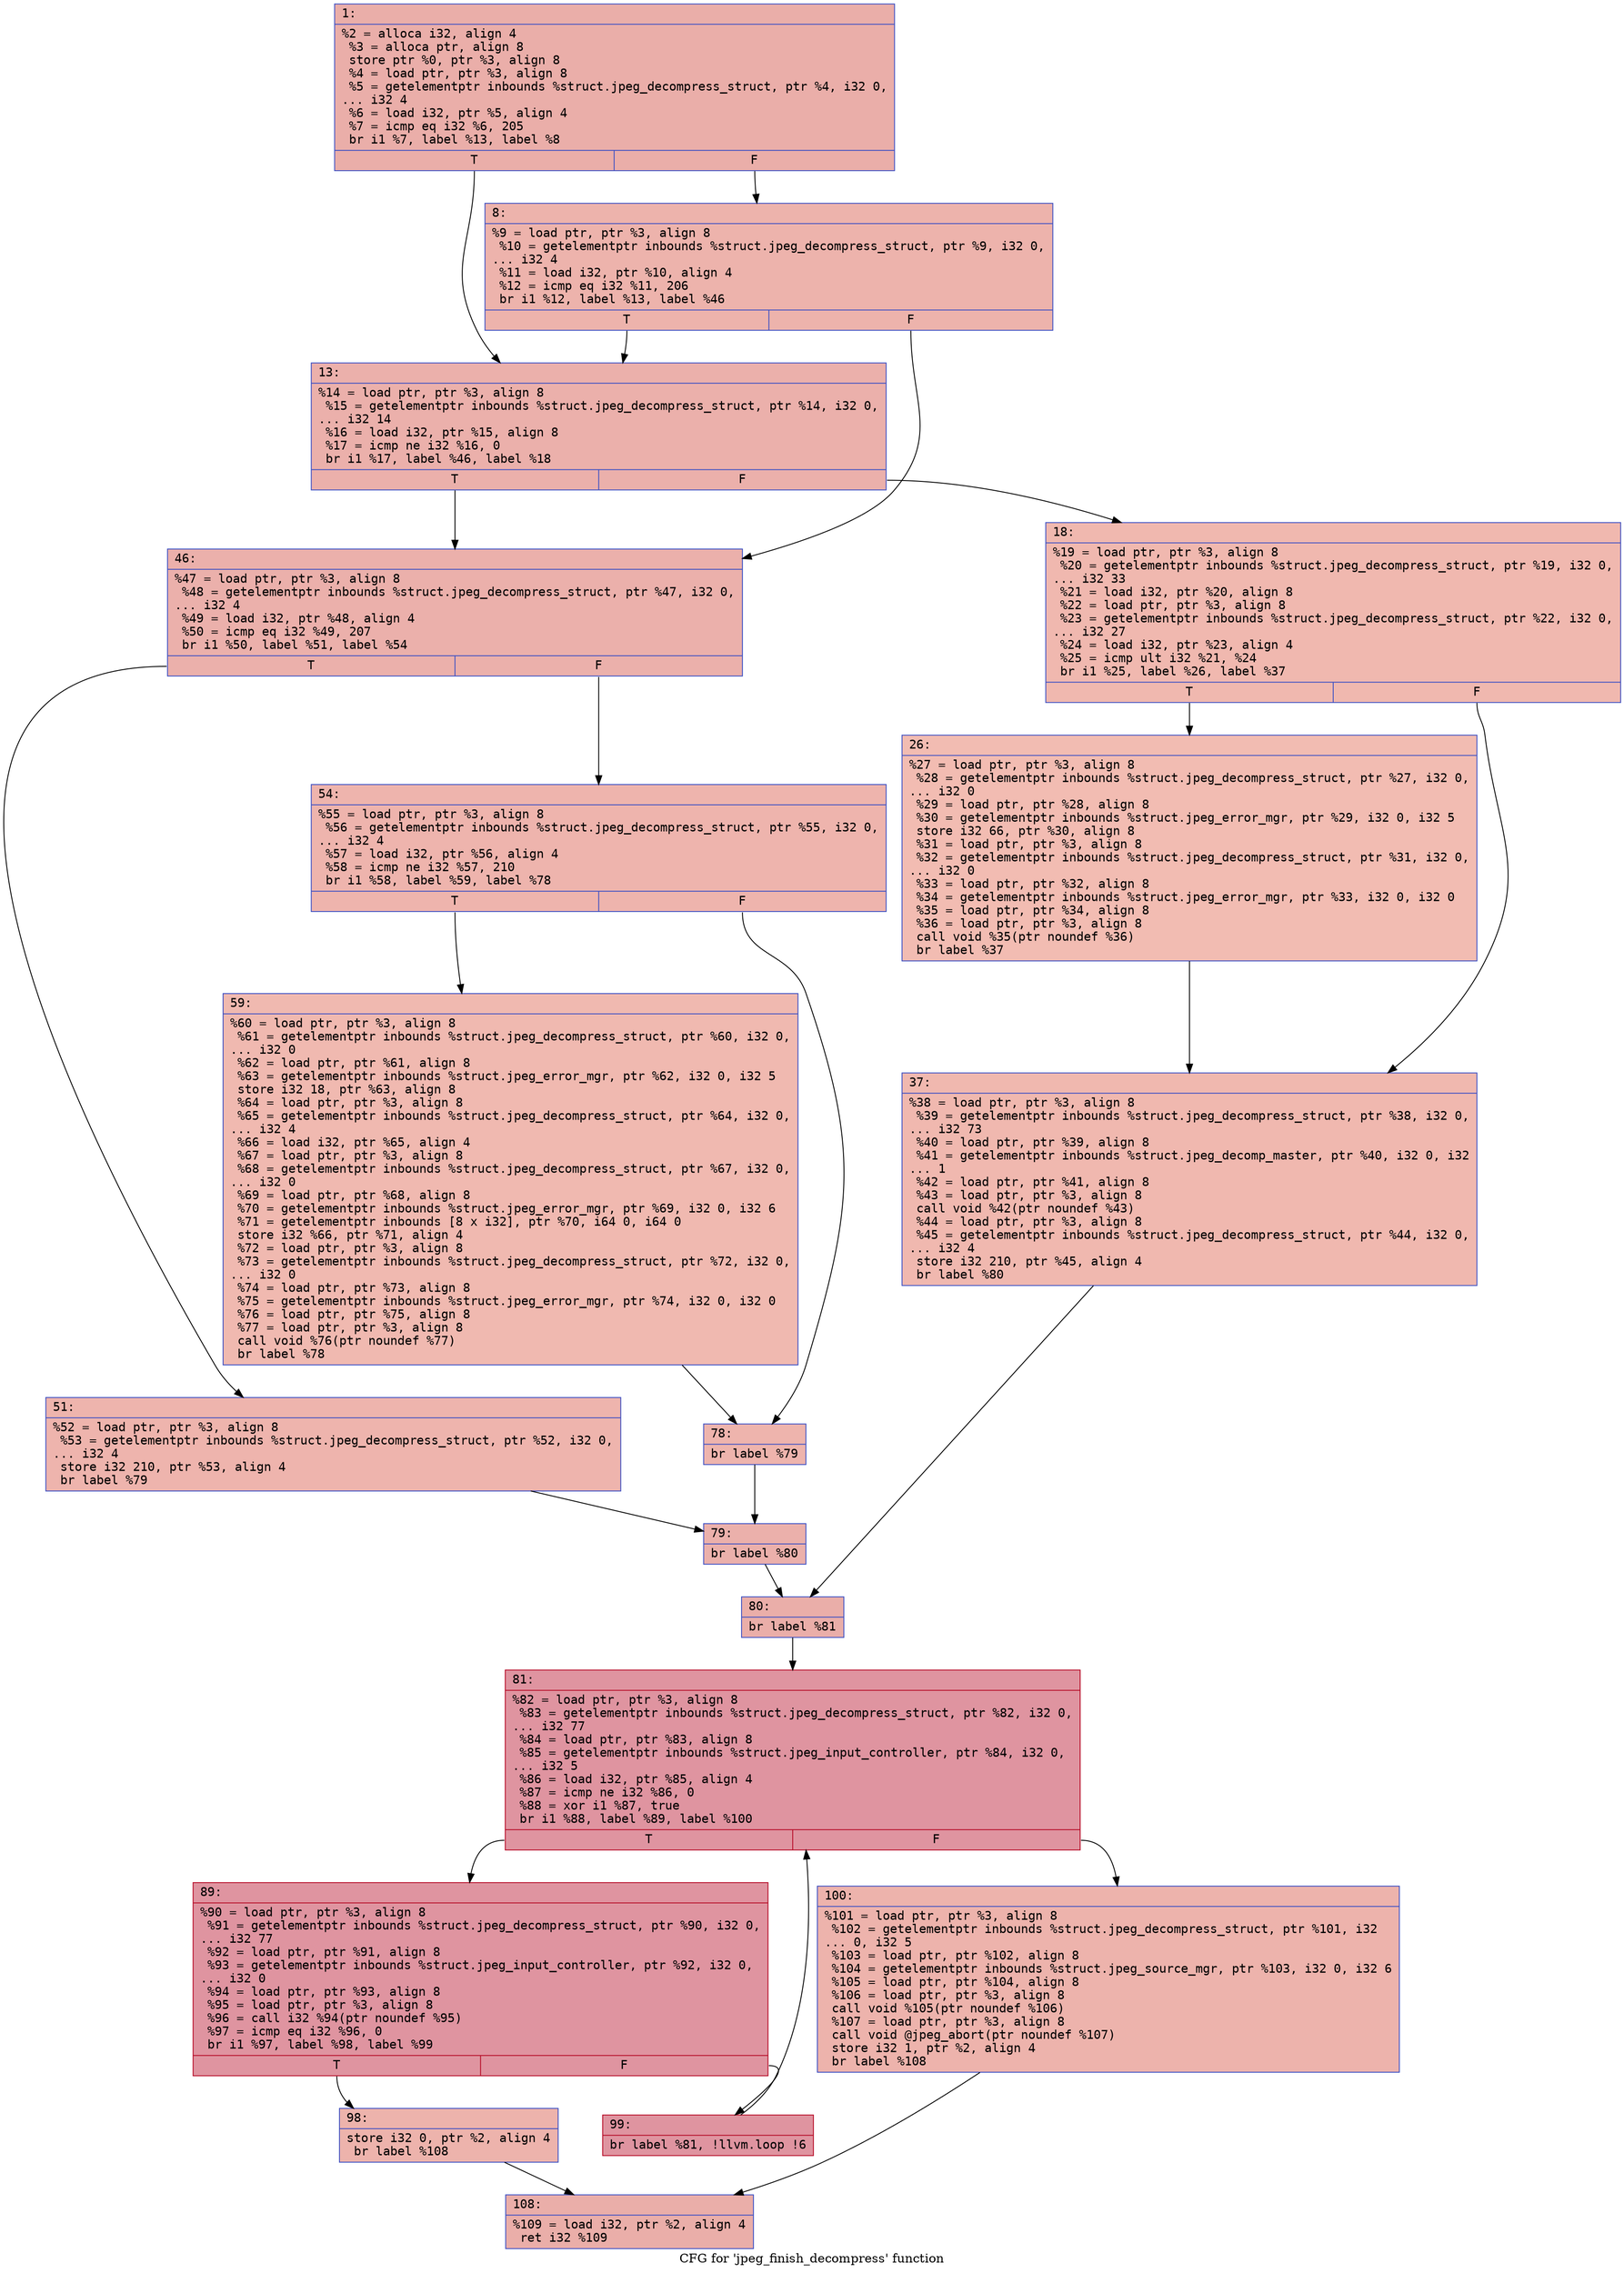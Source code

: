 digraph "CFG for 'jpeg_finish_decompress' function" {
	label="CFG for 'jpeg_finish_decompress' function";

	Node0x600003f73b10 [shape=record,color="#3d50c3ff", style=filled, fillcolor="#d0473d70" fontname="Courier",label="{1:\l|  %2 = alloca i32, align 4\l  %3 = alloca ptr, align 8\l  store ptr %0, ptr %3, align 8\l  %4 = load ptr, ptr %3, align 8\l  %5 = getelementptr inbounds %struct.jpeg_decompress_struct, ptr %4, i32 0,\l... i32 4\l  %6 = load i32, ptr %5, align 4\l  %7 = icmp eq i32 %6, 205\l  br i1 %7, label %13, label %8\l|{<s0>T|<s1>F}}"];
	Node0x600003f73b10:s0 -> Node0x600003f73bb0[tooltip="1 -> 13\nProbability 50.00%" ];
	Node0x600003f73b10:s1 -> Node0x600003f73b60[tooltip="1 -> 8\nProbability 50.00%" ];
	Node0x600003f73b60 [shape=record,color="#3d50c3ff", style=filled, fillcolor="#d6524470" fontname="Courier",label="{8:\l|  %9 = load ptr, ptr %3, align 8\l  %10 = getelementptr inbounds %struct.jpeg_decompress_struct, ptr %9, i32 0,\l... i32 4\l  %11 = load i32, ptr %10, align 4\l  %12 = icmp eq i32 %11, 206\l  br i1 %12, label %13, label %46\l|{<s0>T|<s1>F}}"];
	Node0x600003f73b60:s0 -> Node0x600003f73bb0[tooltip="8 -> 13\nProbability 50.00%" ];
	Node0x600003f73b60:s1 -> Node0x600003f73cf0[tooltip="8 -> 46\nProbability 50.00%" ];
	Node0x600003f73bb0 [shape=record,color="#3d50c3ff", style=filled, fillcolor="#d24b4070" fontname="Courier",label="{13:\l|  %14 = load ptr, ptr %3, align 8\l  %15 = getelementptr inbounds %struct.jpeg_decompress_struct, ptr %14, i32 0,\l... i32 14\l  %16 = load i32, ptr %15, align 8\l  %17 = icmp ne i32 %16, 0\l  br i1 %17, label %46, label %18\l|{<s0>T|<s1>F}}"];
	Node0x600003f73bb0:s0 -> Node0x600003f73cf0[tooltip="13 -> 46\nProbability 62.50%" ];
	Node0x600003f73bb0:s1 -> Node0x600003f73c00[tooltip="13 -> 18\nProbability 37.50%" ];
	Node0x600003f73c00 [shape=record,color="#3d50c3ff", style=filled, fillcolor="#dc5d4a70" fontname="Courier",label="{18:\l|  %19 = load ptr, ptr %3, align 8\l  %20 = getelementptr inbounds %struct.jpeg_decompress_struct, ptr %19, i32 0,\l... i32 33\l  %21 = load i32, ptr %20, align 8\l  %22 = load ptr, ptr %3, align 8\l  %23 = getelementptr inbounds %struct.jpeg_decompress_struct, ptr %22, i32 0,\l... i32 27\l  %24 = load i32, ptr %23, align 4\l  %25 = icmp ult i32 %21, %24\l  br i1 %25, label %26, label %37\l|{<s0>T|<s1>F}}"];
	Node0x600003f73c00:s0 -> Node0x600003f73c50[tooltip="18 -> 26\nProbability 50.00%" ];
	Node0x600003f73c00:s1 -> Node0x600003f73ca0[tooltip="18 -> 37\nProbability 50.00%" ];
	Node0x600003f73c50 [shape=record,color="#3d50c3ff", style=filled, fillcolor="#e1675170" fontname="Courier",label="{26:\l|  %27 = load ptr, ptr %3, align 8\l  %28 = getelementptr inbounds %struct.jpeg_decompress_struct, ptr %27, i32 0,\l... i32 0\l  %29 = load ptr, ptr %28, align 8\l  %30 = getelementptr inbounds %struct.jpeg_error_mgr, ptr %29, i32 0, i32 5\l  store i32 66, ptr %30, align 8\l  %31 = load ptr, ptr %3, align 8\l  %32 = getelementptr inbounds %struct.jpeg_decompress_struct, ptr %31, i32 0,\l... i32 0\l  %33 = load ptr, ptr %32, align 8\l  %34 = getelementptr inbounds %struct.jpeg_error_mgr, ptr %33, i32 0, i32 0\l  %35 = load ptr, ptr %34, align 8\l  %36 = load ptr, ptr %3, align 8\l  call void %35(ptr noundef %36)\l  br label %37\l}"];
	Node0x600003f73c50 -> Node0x600003f73ca0[tooltip="26 -> 37\nProbability 100.00%" ];
	Node0x600003f73ca0 [shape=record,color="#3d50c3ff", style=filled, fillcolor="#dc5d4a70" fontname="Courier",label="{37:\l|  %38 = load ptr, ptr %3, align 8\l  %39 = getelementptr inbounds %struct.jpeg_decompress_struct, ptr %38, i32 0,\l... i32 73\l  %40 = load ptr, ptr %39, align 8\l  %41 = getelementptr inbounds %struct.jpeg_decomp_master, ptr %40, i32 0, i32\l... 1\l  %42 = load ptr, ptr %41, align 8\l  %43 = load ptr, ptr %3, align 8\l  call void %42(ptr noundef %43)\l  %44 = load ptr, ptr %3, align 8\l  %45 = getelementptr inbounds %struct.jpeg_decompress_struct, ptr %44, i32 0,\l... i32 4\l  store i32 210, ptr %45, align 4\l  br label %80\l}"];
	Node0x600003f73ca0 -> Node0x600003f73ed0[tooltip="37 -> 80\nProbability 100.00%" ];
	Node0x600003f73cf0 [shape=record,color="#3d50c3ff", style=filled, fillcolor="#d24b4070" fontname="Courier",label="{46:\l|  %47 = load ptr, ptr %3, align 8\l  %48 = getelementptr inbounds %struct.jpeg_decompress_struct, ptr %47, i32 0,\l... i32 4\l  %49 = load i32, ptr %48, align 4\l  %50 = icmp eq i32 %49, 207\l  br i1 %50, label %51, label %54\l|{<s0>T|<s1>F}}"];
	Node0x600003f73cf0:s0 -> Node0x600003f73d40[tooltip="46 -> 51\nProbability 50.00%" ];
	Node0x600003f73cf0:s1 -> Node0x600003f73d90[tooltip="46 -> 54\nProbability 50.00%" ];
	Node0x600003f73d40 [shape=record,color="#3d50c3ff", style=filled, fillcolor="#d8564670" fontname="Courier",label="{51:\l|  %52 = load ptr, ptr %3, align 8\l  %53 = getelementptr inbounds %struct.jpeg_decompress_struct, ptr %52, i32 0,\l... i32 4\l  store i32 210, ptr %53, align 4\l  br label %79\l}"];
	Node0x600003f73d40 -> Node0x600003f73e80[tooltip="51 -> 79\nProbability 100.00%" ];
	Node0x600003f73d90 [shape=record,color="#3d50c3ff", style=filled, fillcolor="#d8564670" fontname="Courier",label="{54:\l|  %55 = load ptr, ptr %3, align 8\l  %56 = getelementptr inbounds %struct.jpeg_decompress_struct, ptr %55, i32 0,\l... i32 4\l  %57 = load i32, ptr %56, align 4\l  %58 = icmp ne i32 %57, 210\l  br i1 %58, label %59, label %78\l|{<s0>T|<s1>F}}"];
	Node0x600003f73d90:s0 -> Node0x600003f73de0[tooltip="54 -> 59\nProbability 50.00%" ];
	Node0x600003f73d90:s1 -> Node0x600003f73e30[tooltip="54 -> 78\nProbability 50.00%" ];
	Node0x600003f73de0 [shape=record,color="#3d50c3ff", style=filled, fillcolor="#de614d70" fontname="Courier",label="{59:\l|  %60 = load ptr, ptr %3, align 8\l  %61 = getelementptr inbounds %struct.jpeg_decompress_struct, ptr %60, i32 0,\l... i32 0\l  %62 = load ptr, ptr %61, align 8\l  %63 = getelementptr inbounds %struct.jpeg_error_mgr, ptr %62, i32 0, i32 5\l  store i32 18, ptr %63, align 8\l  %64 = load ptr, ptr %3, align 8\l  %65 = getelementptr inbounds %struct.jpeg_decompress_struct, ptr %64, i32 0,\l... i32 4\l  %66 = load i32, ptr %65, align 4\l  %67 = load ptr, ptr %3, align 8\l  %68 = getelementptr inbounds %struct.jpeg_decompress_struct, ptr %67, i32 0,\l... i32 0\l  %69 = load ptr, ptr %68, align 8\l  %70 = getelementptr inbounds %struct.jpeg_error_mgr, ptr %69, i32 0, i32 6\l  %71 = getelementptr inbounds [8 x i32], ptr %70, i64 0, i64 0\l  store i32 %66, ptr %71, align 4\l  %72 = load ptr, ptr %3, align 8\l  %73 = getelementptr inbounds %struct.jpeg_decompress_struct, ptr %72, i32 0,\l... i32 0\l  %74 = load ptr, ptr %73, align 8\l  %75 = getelementptr inbounds %struct.jpeg_error_mgr, ptr %74, i32 0, i32 0\l  %76 = load ptr, ptr %75, align 8\l  %77 = load ptr, ptr %3, align 8\l  call void %76(ptr noundef %77)\l  br label %78\l}"];
	Node0x600003f73de0 -> Node0x600003f73e30[tooltip="59 -> 78\nProbability 100.00%" ];
	Node0x600003f73e30 [shape=record,color="#3d50c3ff", style=filled, fillcolor="#d8564670" fontname="Courier",label="{78:\l|  br label %79\l}"];
	Node0x600003f73e30 -> Node0x600003f73e80[tooltip="78 -> 79\nProbability 100.00%" ];
	Node0x600003f73e80 [shape=record,color="#3d50c3ff", style=filled, fillcolor="#d24b4070" fontname="Courier",label="{79:\l|  br label %80\l}"];
	Node0x600003f73e80 -> Node0x600003f73ed0[tooltip="79 -> 80\nProbability 100.00%" ];
	Node0x600003f73ed0 [shape=record,color="#3d50c3ff", style=filled, fillcolor="#d0473d70" fontname="Courier",label="{80:\l|  br label %81\l}"];
	Node0x600003f73ed0 -> Node0x600003f73f20[tooltip="80 -> 81\nProbability 100.00%" ];
	Node0x600003f73f20 [shape=record,color="#b70d28ff", style=filled, fillcolor="#b70d2870" fontname="Courier",label="{81:\l|  %82 = load ptr, ptr %3, align 8\l  %83 = getelementptr inbounds %struct.jpeg_decompress_struct, ptr %82, i32 0,\l... i32 77\l  %84 = load ptr, ptr %83, align 8\l  %85 = getelementptr inbounds %struct.jpeg_input_controller, ptr %84, i32 0,\l... i32 5\l  %86 = load i32, ptr %85, align 4\l  %87 = icmp ne i32 %86, 0\l  %88 = xor i1 %87, true\l  br i1 %88, label %89, label %100\l|{<s0>T|<s1>F}}"];
	Node0x600003f73f20:s0 -> Node0x600003f73f70[tooltip="81 -> 89\nProbability 96.88%" ];
	Node0x600003f73f20:s1 -> Node0x600003f740a0[tooltip="81 -> 100\nProbability 3.12%" ];
	Node0x600003f73f70 [shape=record,color="#b70d28ff", style=filled, fillcolor="#b70d2870" fontname="Courier",label="{89:\l|  %90 = load ptr, ptr %3, align 8\l  %91 = getelementptr inbounds %struct.jpeg_decompress_struct, ptr %90, i32 0,\l... i32 77\l  %92 = load ptr, ptr %91, align 8\l  %93 = getelementptr inbounds %struct.jpeg_input_controller, ptr %92, i32 0,\l... i32 0\l  %94 = load ptr, ptr %93, align 8\l  %95 = load ptr, ptr %3, align 8\l  %96 = call i32 %94(ptr noundef %95)\l  %97 = icmp eq i32 %96, 0\l  br i1 %97, label %98, label %99\l|{<s0>T|<s1>F}}"];
	Node0x600003f73f70:s0 -> Node0x600003f74000[tooltip="89 -> 98\nProbability 3.12%" ];
	Node0x600003f73f70:s1 -> Node0x600003f74050[tooltip="89 -> 99\nProbability 96.88%" ];
	Node0x600003f74000 [shape=record,color="#3d50c3ff", style=filled, fillcolor="#d6524470" fontname="Courier",label="{98:\l|  store i32 0, ptr %2, align 4\l  br label %108\l}"];
	Node0x600003f74000 -> Node0x600003f740f0[tooltip="98 -> 108\nProbability 100.00%" ];
	Node0x600003f74050 [shape=record,color="#b70d28ff", style=filled, fillcolor="#b70d2870" fontname="Courier",label="{99:\l|  br label %81, !llvm.loop !6\l}"];
	Node0x600003f74050 -> Node0x600003f73f20[tooltip="99 -> 81\nProbability 100.00%" ];
	Node0x600003f740a0 [shape=record,color="#3d50c3ff", style=filled, fillcolor="#d6524470" fontname="Courier",label="{100:\l|  %101 = load ptr, ptr %3, align 8\l  %102 = getelementptr inbounds %struct.jpeg_decompress_struct, ptr %101, i32\l... 0, i32 5\l  %103 = load ptr, ptr %102, align 8\l  %104 = getelementptr inbounds %struct.jpeg_source_mgr, ptr %103, i32 0, i32 6\l  %105 = load ptr, ptr %104, align 8\l  %106 = load ptr, ptr %3, align 8\l  call void %105(ptr noundef %106)\l  %107 = load ptr, ptr %3, align 8\l  call void @jpeg_abort(ptr noundef %107)\l  store i32 1, ptr %2, align 4\l  br label %108\l}"];
	Node0x600003f740a0 -> Node0x600003f740f0[tooltip="100 -> 108\nProbability 100.00%" ];
	Node0x600003f740f0 [shape=record,color="#3d50c3ff", style=filled, fillcolor="#d0473d70" fontname="Courier",label="{108:\l|  %109 = load i32, ptr %2, align 4\l  ret i32 %109\l}"];
}
